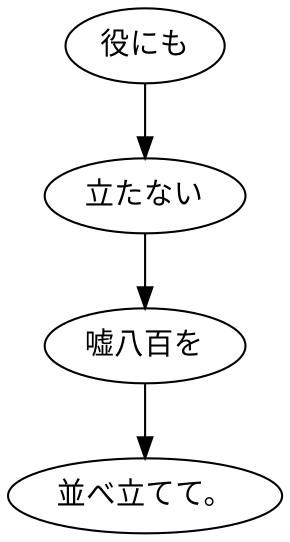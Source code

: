 digraph graph2123 {
	node0 [label="役にも"];
	node1 [label="立たない"];
	node2 [label="嘘八百を"];
	node3 [label="並べ立てて。"];
	node0 -> node1;
	node1 -> node2;
	node2 -> node3;
}
